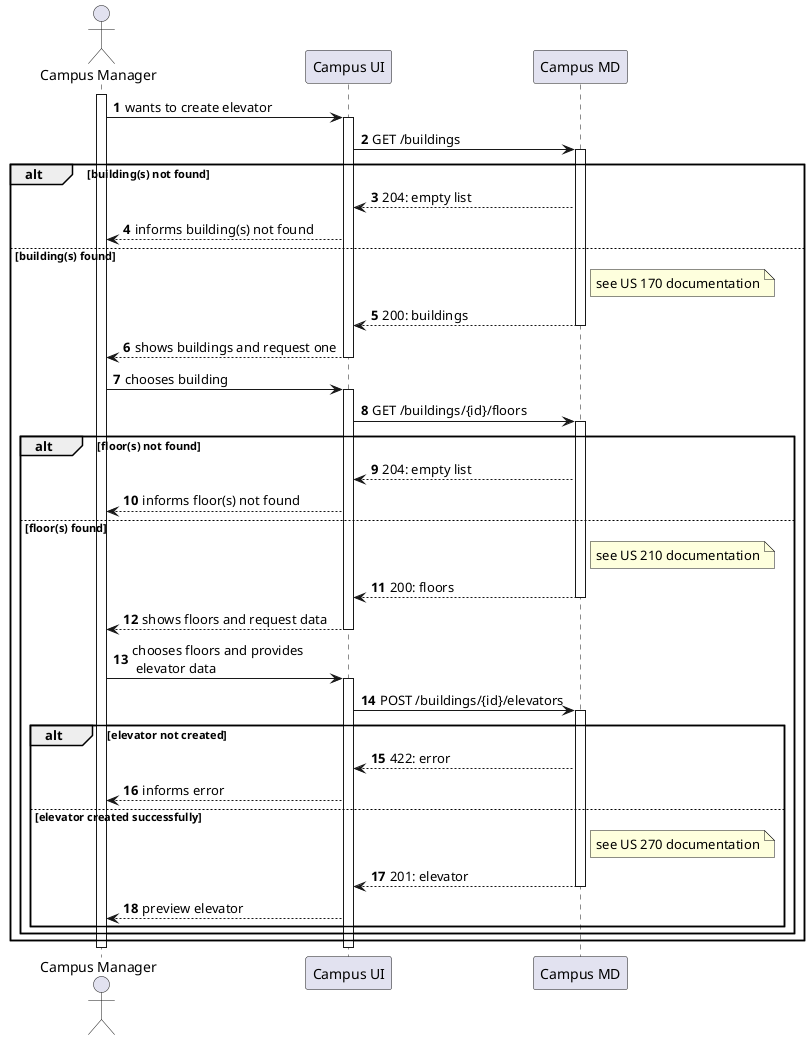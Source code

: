 @startuml
autonumber

actor "Campus Manager" as usr

participant "Campus UI" as ui
participant "Campus MD" as md

activate usr
    usr -> ui : wants to create elevator
    activate ui
        ui -> md : GET /buildings
        activate md

         alt building(s) not found
                md --> ui : 204: empty list
                ui --> usr :  informs building(s) not found
         else building(s) found
            note right of md : see US 170 documentation
            md --> ui : 200: buildings
            deactivate md

        ui --> usr : shows buildings and request one
    deactivate ui

    usr -> ui : chooses building
    activate ui
        ui -> md : GET /buildings/{id}/floors
        activate md

        alt floor(s) not found
                md --> ui : 204: empty list
                ui --> usr :  informs floor(s) not found
        else floor(s) found

            note right of md : see US 210 documentation
            md --> ui : 200: floors
        deactivate md

        ui --> usr : shows floors and request data
    deactivate ui

    usr -> ui: chooses floors and provides\n elevator data
    activate ui
        ui -> md : POST /buildings/{id}/elevators
        activate md

            alt elevator not created
                 md --> ui : 422: error
                 ui --> usr :  informs error
            else elevator created successfully


            note right of md : see US 270 documentation
            md --> ui : 201: elevator
        deactivate md
        ui --> usr : preview elevator
        end
    end
end
    deactivate ui
deactivate usr

@enduml
